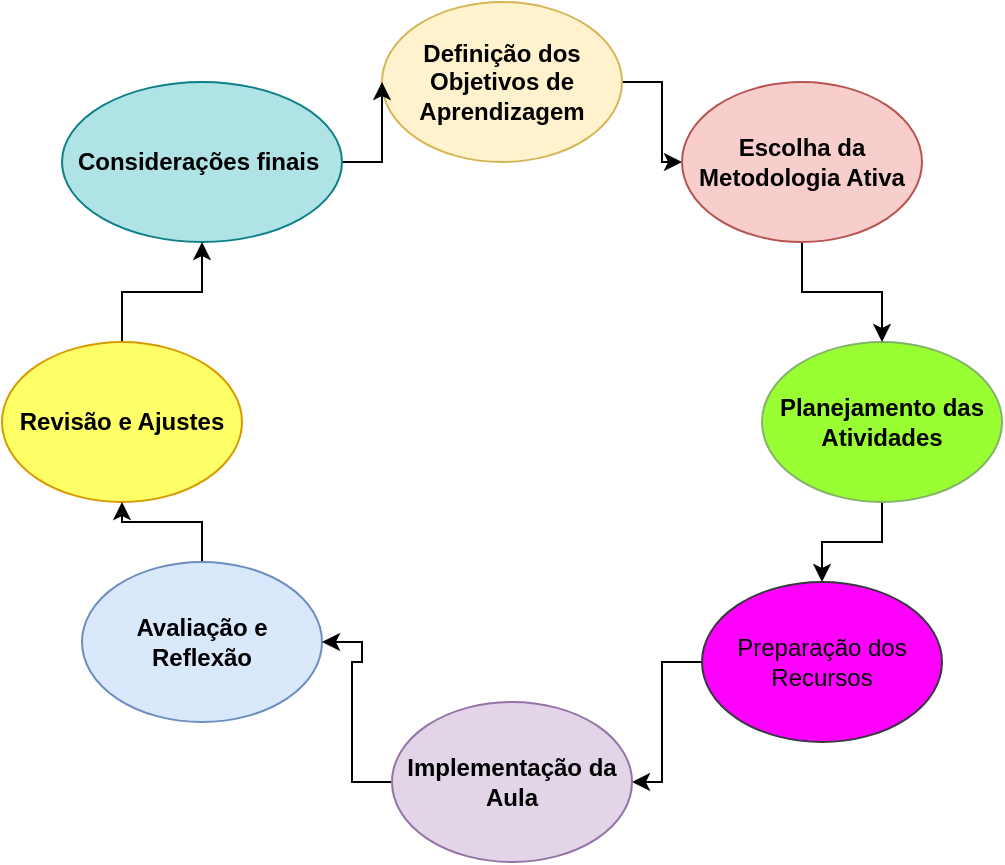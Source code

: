 <mxfile version="25.0.3">
  <diagram name="Página-1" id="6QJ6uyCKeFT1uFdG95DU">
    <mxGraphModel dx="1050" dy="522" grid="1" gridSize="10" guides="1" tooltips="1" connect="1" arrows="1" fold="1" page="1" pageScale="1" pageWidth="827" pageHeight="1169" math="0" shadow="0">
      <root>
        <mxCell id="0" />
        <mxCell id="1" parent="0" />
        <mxCell id="FL7bP5dIJ14nVVjfDYXj-23" value="" style="edgeStyle=orthogonalEdgeStyle;rounded=0;orthogonalLoop=1;jettySize=auto;html=1;" edge="1" parent="1" source="FL7bP5dIJ14nVVjfDYXj-1" target="FL7bP5dIJ14nVVjfDYXj-3">
          <mxGeometry relative="1" as="geometry" />
        </mxCell>
        <mxCell id="FL7bP5dIJ14nVVjfDYXj-1" value="&lt;b&gt;Definição dos Objetivos de Aprendizagem&lt;/b&gt;" style="ellipse;whiteSpace=wrap;html=1;fillColor=#fff2cc;strokeColor=#d6b656;" vertex="1" parent="1">
          <mxGeometry x="240" y="40" width="120" height="80" as="geometry" />
        </mxCell>
        <mxCell id="FL7bP5dIJ14nVVjfDYXj-25" value="" style="edgeStyle=orthogonalEdgeStyle;rounded=0;orthogonalLoop=1;jettySize=auto;html=1;" edge="1" parent="1" source="FL7bP5dIJ14nVVjfDYXj-2" target="FL7bP5dIJ14nVVjfDYXj-5">
          <mxGeometry relative="1" as="geometry" />
        </mxCell>
        <mxCell id="FL7bP5dIJ14nVVjfDYXj-2" value="&lt;b&gt;Planejamento das Atividades&lt;/b&gt;" style="ellipse;whiteSpace=wrap;html=1;fillColor=#99FF33;strokeColor=#82b366;" vertex="1" parent="1">
          <mxGeometry x="430" y="210" width="120" height="80" as="geometry" />
        </mxCell>
        <mxCell id="FL7bP5dIJ14nVVjfDYXj-24" value="" style="edgeStyle=orthogonalEdgeStyle;rounded=0;orthogonalLoop=1;jettySize=auto;html=1;" edge="1" parent="1" source="FL7bP5dIJ14nVVjfDYXj-3" target="FL7bP5dIJ14nVVjfDYXj-2">
          <mxGeometry relative="1" as="geometry" />
        </mxCell>
        <mxCell id="FL7bP5dIJ14nVVjfDYXj-3" value="&lt;b&gt;Escolha da Metodologia Ativa&lt;/b&gt;" style="ellipse;whiteSpace=wrap;html=1;fillColor=#f8cecc;strokeColor=#b85450;" vertex="1" parent="1">
          <mxGeometry x="390" y="80" width="120" height="80" as="geometry" />
        </mxCell>
        <mxCell id="FL7bP5dIJ14nVVjfDYXj-31" value="" style="edgeStyle=orthogonalEdgeStyle;rounded=0;orthogonalLoop=1;jettySize=auto;html=1;" edge="1" parent="1" source="FL7bP5dIJ14nVVjfDYXj-4" target="FL7bP5dIJ14nVVjfDYXj-1">
          <mxGeometry relative="1" as="geometry" />
        </mxCell>
        <mxCell id="FL7bP5dIJ14nVVjfDYXj-4" value="&lt;b&gt;Considerações finais&amp;nbsp;&lt;/b&gt;" style="ellipse;whiteSpace=wrap;html=1;fillColor=#b0e3e6;strokeColor=#0e8088;" vertex="1" parent="1">
          <mxGeometry x="80" y="80" width="140" height="80" as="geometry" />
        </mxCell>
        <mxCell id="FL7bP5dIJ14nVVjfDYXj-26" value="" style="edgeStyle=orthogonalEdgeStyle;rounded=0;orthogonalLoop=1;jettySize=auto;html=1;" edge="1" parent="1" source="FL7bP5dIJ14nVVjfDYXj-5" target="FL7bP5dIJ14nVVjfDYXj-8">
          <mxGeometry relative="1" as="geometry" />
        </mxCell>
        <mxCell id="FL7bP5dIJ14nVVjfDYXj-5" value="Preparação dos Recursos" style="ellipse;whiteSpace=wrap;html=1;fillColor=#FF00FF;strokeColor=#36393d;" vertex="1" parent="1">
          <mxGeometry x="400" y="330" width="120" height="80" as="geometry" />
        </mxCell>
        <mxCell id="FL7bP5dIJ14nVVjfDYXj-29" value="" style="edgeStyle=orthogonalEdgeStyle;rounded=0;orthogonalLoop=1;jettySize=auto;html=1;" edge="1" parent="1" source="FL7bP5dIJ14nVVjfDYXj-6" target="FL7bP5dIJ14nVVjfDYXj-4">
          <mxGeometry relative="1" as="geometry" />
        </mxCell>
        <mxCell id="FL7bP5dIJ14nVVjfDYXj-6" value="&lt;b&gt;Revisão e Ajustes&lt;/b&gt;" style="ellipse;whiteSpace=wrap;html=1;fillColor=#FFFF66;strokeColor=#d79b00;" vertex="1" parent="1">
          <mxGeometry x="50" y="210" width="120" height="80" as="geometry" />
        </mxCell>
        <mxCell id="FL7bP5dIJ14nVVjfDYXj-28" value="" style="edgeStyle=orthogonalEdgeStyle;rounded=0;orthogonalLoop=1;jettySize=auto;html=1;" edge="1" parent="1" source="FL7bP5dIJ14nVVjfDYXj-7" target="FL7bP5dIJ14nVVjfDYXj-6">
          <mxGeometry relative="1" as="geometry" />
        </mxCell>
        <mxCell id="FL7bP5dIJ14nVVjfDYXj-7" value="&lt;b&gt;Avaliação e Reflexão&lt;/b&gt;" style="ellipse;whiteSpace=wrap;html=1;fillColor=#dae8fc;strokeColor=#6c8ebf;" vertex="1" parent="1">
          <mxGeometry x="90" y="320" width="120" height="80" as="geometry" />
        </mxCell>
        <mxCell id="FL7bP5dIJ14nVVjfDYXj-27" value="" style="edgeStyle=orthogonalEdgeStyle;rounded=0;orthogonalLoop=1;jettySize=auto;html=1;" edge="1" parent="1" source="FL7bP5dIJ14nVVjfDYXj-8" target="FL7bP5dIJ14nVVjfDYXj-7">
          <mxGeometry relative="1" as="geometry" />
        </mxCell>
        <mxCell id="FL7bP5dIJ14nVVjfDYXj-8" value="&lt;b&gt;Implementação da Aula&lt;/b&gt;" style="ellipse;whiteSpace=wrap;html=1;fillColor=#e1d5e7;strokeColor=#9673a6;" vertex="1" parent="1">
          <mxGeometry x="245" y="390" width="120" height="80" as="geometry" />
        </mxCell>
      </root>
    </mxGraphModel>
  </diagram>
</mxfile>
